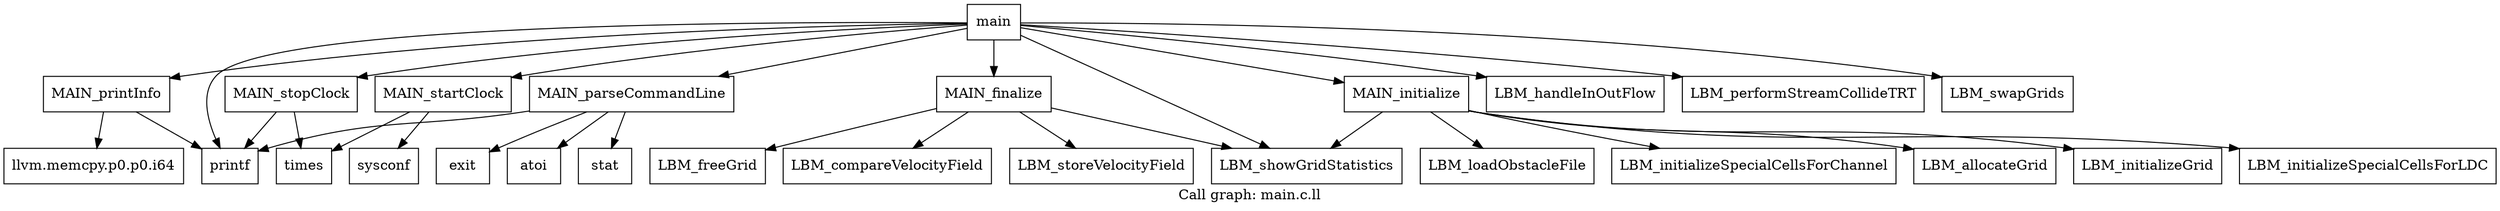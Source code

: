 digraph "Call graph: main.c.ll" {
	label="Call graph: main.c.ll";

	Node0x55b433ebe9d0 [shape=record,label="{main}"];
	Node0x55b433ebe9d0 -> Node0x55b433ec09e0;
	Node0x55b433ebe9d0 -> Node0x55b433ec1a90;
	Node0x55b433ebe9d0 -> Node0x55b433ec2db0;
	Node0x55b433ebe9d0 -> Node0x55b433ec45a0;
	Node0x55b433ebe9d0 -> Node0x55b433ed1780;
	Node0x55b433ebe9d0 -> Node0x55b433ec7290;
	Node0x55b433ebe9d0 -> Node0x55b433ec7ee0;
	Node0x55b433ebe9d0 -> Node0x55b433ec8c10;
	Node0x55b433ebe9d0 -> Node0x55b433ec92d0;
	Node0x55b433ebe9d0 -> Node0x55b433ec9560;
	Node0x55b433ebe9d0 -> Node0x55b433ec9d80;
	Node0x55b433ec09e0 [shape=record,label="{MAIN_parseCommandLine}"];
	Node0x55b433ec09e0 -> Node0x55b433ec8c10;
	Node0x55b433ec09e0 -> Node0x55b433eca840;
	Node0x55b433ec09e0 -> Node0x55b433ecadd0;
	Node0x55b433ec09e0 -> Node0x55b433ecb440;
	Node0x55b433ec1a90 [shape=record,label="{MAIN_printInfo}"];
	Node0x55b433ec1a90 -> Node0x55b433ed2220;
	Node0x55b433ec1a90 -> Node0x55b433ec8c10;
	Node0x55b433ec2db0 [shape=record,label="{MAIN_initialize}"];
	Node0x55b433ec2db0 -> Node0x55b433ed2400;
	Node0x55b433ec2db0 -> Node0x55b433ec92d0;
	Node0x55b433ec2db0 -> Node0x55b433ed2ef0;
	Node0x55b433ec2db0 -> Node0x55b433eb8e50;
	Node0x55b433ec2db0 -> Node0x55b433ed3220;
	Node0x55b433ec2db0 -> Node0x55b433ed34e0;
	Node0x55b433ec45a0 [shape=record,label="{MAIN_startClock}"];
	Node0x55b433ec45a0 -> Node0x55b433ed09b0;
	Node0x55b433ec45a0 -> Node0x55b433ed2ad0;
	Node0x55b433ed1780 [shape=record,label="{LBM_handleInOutFlow}"];
	Node0x55b433ec7290 [shape=record,label="{LBM_performStreamCollideTRT}"];
	Node0x55b433ec7ee0 [shape=record,label="{LBM_swapGrids}"];
	Node0x55b433ec8c10 [shape=record,label="{printf}"];
	Node0x55b433ec92d0 [shape=record,label="{LBM_showGridStatistics}"];
	Node0x55b433ec9560 [shape=record,label="{MAIN_stopClock}"];
	Node0x55b433ec9560 -> Node0x55b433ed2ad0;
	Node0x55b433ec9560 -> Node0x55b433ec8c10;
	Node0x55b433ec9d80 [shape=record,label="{MAIN_finalize}"];
	Node0x55b433ec9d80 -> Node0x55b433ec92d0;
	Node0x55b433ec9d80 -> Node0x55b433ec9180;
	Node0x55b433ec9d80 -> Node0x55b433ed4d30;
	Node0x55b433ec9d80 -> Node0x55b433ed4ad0;
	Node0x55b433eca840 [shape=record,label="{exit}"];
	Node0x55b433ecadd0 [shape=record,label="{atoi}"];
	Node0x55b433ecb440 [shape=record,label="{stat}"];
	Node0x55b433ed2220 [shape=record,label="{llvm.memcpy.p0.p0.i64}"];
	Node0x55b433ed2400 [shape=record,label="{LBM_allocateGrid}"];
	Node0x55b433ed2ef0 [shape=record,label="{LBM_initializeGrid}"];
	Node0x55b433ed3220 [shape=record,label="{LBM_loadObstacleFile}"];
	Node0x55b433ed34e0 [shape=record,label="{LBM_initializeSpecialCellsForChannel}"];
	Node0x55b433eb8e50 [shape=record,label="{LBM_initializeSpecialCellsForLDC}"];
	Node0x55b433ec9180 [shape=record,label="{LBM_compareVelocityField}"];
	Node0x55b433ed4d30 [shape=record,label="{LBM_storeVelocityField}"];
	Node0x55b433ed4ad0 [shape=record,label="{LBM_freeGrid}"];
	Node0x55b433ed09b0 [shape=record,label="{sysconf}"];
	Node0x55b433ed2ad0 [shape=record,label="{times}"];
}
